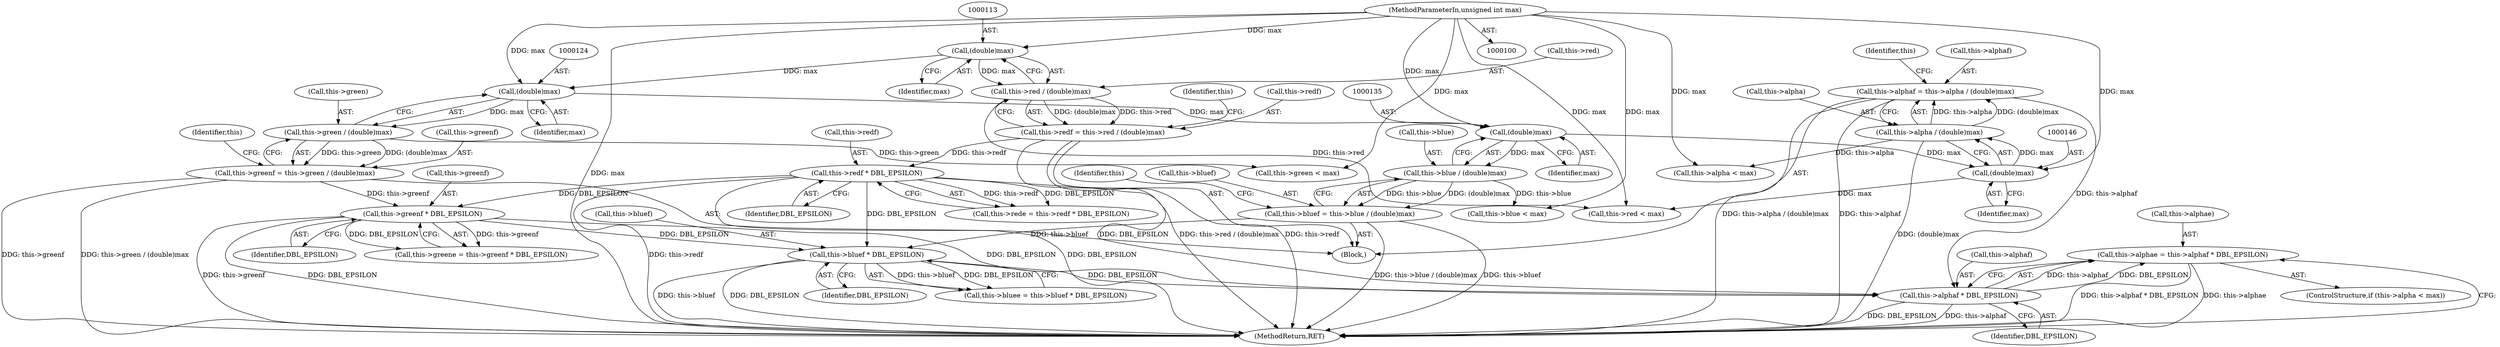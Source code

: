 digraph "1_Android_9d4853418ab2f754c2b63e091c29c5529b8b86ca_52@integer" {
"1000217" [label="(Call,this->alphae = this->alphaf * DBL_EPSILON)"];
"1000221" [label="(Call,this->alphaf * DBL_EPSILON)"];
"1000137" [label="(Call,this->alphaf = this->alpha / (double)max)"];
"1000141" [label="(Call,this->alpha / (double)max)"];
"1000145" [label="(Call,(double)max)"];
"1000134" [label="(Call,(double)max)"];
"1000123" [label="(Call,(double)max)"];
"1000112" [label="(Call,(double)max)"];
"1000102" [label="(MethodParameterIn,unsigned int max)"];
"1000158" [label="(Call,this->redf * DBL_EPSILON)"];
"1000104" [label="(Call,this->redf = this->red / (double)max)"];
"1000108" [label="(Call,this->red / (double)max)"];
"1000179" [label="(Call,this->greenf * DBL_EPSILON)"];
"1000115" [label="(Call,this->greenf = this->green / (double)max)"];
"1000119" [label="(Call,this->green / (double)max)"];
"1000200" [label="(Call,this->bluef * DBL_EPSILON)"];
"1000126" [label="(Call,this->bluef = this->blue / (double)max)"];
"1000130" [label="(Call,this->blue / (double)max)"];
"1000104" [label="(Call,this->redf = this->red / (double)max)"];
"1000125" [label="(Identifier,max)"];
"1000218" [label="(Call,this->alphae)"];
"1000154" [label="(Call,this->rede = this->redf * DBL_EPSILON)"];
"1000117" [label="(Identifier,this)"];
"1000116" [label="(Call,this->greenf)"];
"1000109" [label="(Call,this->red)"];
"1000159" [label="(Call,this->redf)"];
"1000170" [label="(Call,this->green < max)"];
"1000102" [label="(MethodParameterIn,unsigned int max)"];
"1000136" [label="(Identifier,max)"];
"1000128" [label="(Identifier,this)"];
"1000147" [label="(Identifier,max)"];
"1000139" [label="(Identifier,this)"];
"1000142" [label="(Call,this->alpha)"];
"1000112" [label="(Call,(double)max)"];
"1000179" [label="(Call,this->greenf * DBL_EPSILON)"];
"1000103" [label="(Block,)"];
"1000138" [label="(Call,this->alphaf)"];
"1000145" [label="(Call,(double)max)"];
"1000130" [label="(Call,this->blue / (double)max)"];
"1000127" [label="(Call,this->bluef)"];
"1000119" [label="(Call,this->green / (double)max)"];
"1000217" [label="(Call,this->alphae = this->alphaf * DBL_EPSILON)"];
"1000183" [label="(Identifier,DBL_EPSILON)"];
"1000151" [label="(Identifier,this)"];
"1000212" [label="(Call,this->alpha < max)"];
"1000204" [label="(Identifier,DBL_EPSILON)"];
"1000137" [label="(Call,this->alphaf = this->alpha / (double)max)"];
"1000114" [label="(Identifier,max)"];
"1000201" [label="(Call,this->bluef)"];
"1000149" [label="(Call,this->red < max)"];
"1000175" [label="(Call,this->greene = this->greenf * DBL_EPSILON)"];
"1000196" [label="(Call,this->bluee = this->bluef * DBL_EPSILON)"];
"1000222" [label="(Call,this->alphaf)"];
"1000158" [label="(Call,this->redf * DBL_EPSILON)"];
"1000105" [label="(Call,this->redf)"];
"1000225" [label="(Identifier,DBL_EPSILON)"];
"1000162" [label="(Identifier,DBL_EPSILON)"];
"1000131" [label="(Call,this->blue)"];
"1000221" [label="(Call,this->alphaf * DBL_EPSILON)"];
"1000191" [label="(Call,this->blue < max)"];
"1000200" [label="(Call,this->bluef * DBL_EPSILON)"];
"1000108" [label="(Call,this->red / (double)max)"];
"1000120" [label="(Call,this->green)"];
"1000141" [label="(Call,this->alpha / (double)max)"];
"1000123" [label="(Call,(double)max)"];
"1000180" [label="(Call,this->greenf)"];
"1000232" [label="(MethodReturn,RET)"];
"1000211" [label="(ControlStructure,if (this->alpha < max))"];
"1000134" [label="(Call,(double)max)"];
"1000115" [label="(Call,this->greenf = this->green / (double)max)"];
"1000126" [label="(Call,this->bluef = this->blue / (double)max)"];
"1000217" -> "1000211"  [label="AST: "];
"1000217" -> "1000221"  [label="CFG: "];
"1000218" -> "1000217"  [label="AST: "];
"1000221" -> "1000217"  [label="AST: "];
"1000232" -> "1000217"  [label="CFG: "];
"1000217" -> "1000232"  [label="DDG: this->alphaf * DBL_EPSILON"];
"1000217" -> "1000232"  [label="DDG: this->alphae"];
"1000221" -> "1000217"  [label="DDG: this->alphaf"];
"1000221" -> "1000217"  [label="DDG: DBL_EPSILON"];
"1000221" -> "1000225"  [label="CFG: "];
"1000222" -> "1000221"  [label="AST: "];
"1000225" -> "1000221"  [label="AST: "];
"1000221" -> "1000232"  [label="DDG: DBL_EPSILON"];
"1000221" -> "1000232"  [label="DDG: this->alphaf"];
"1000137" -> "1000221"  [label="DDG: this->alphaf"];
"1000158" -> "1000221"  [label="DDG: DBL_EPSILON"];
"1000179" -> "1000221"  [label="DDG: DBL_EPSILON"];
"1000200" -> "1000221"  [label="DDG: DBL_EPSILON"];
"1000137" -> "1000103"  [label="AST: "];
"1000137" -> "1000141"  [label="CFG: "];
"1000138" -> "1000137"  [label="AST: "];
"1000141" -> "1000137"  [label="AST: "];
"1000151" -> "1000137"  [label="CFG: "];
"1000137" -> "1000232"  [label="DDG: this->alphaf"];
"1000137" -> "1000232"  [label="DDG: this->alpha / (double)max"];
"1000141" -> "1000137"  [label="DDG: this->alpha"];
"1000141" -> "1000137"  [label="DDG: (double)max"];
"1000141" -> "1000145"  [label="CFG: "];
"1000142" -> "1000141"  [label="AST: "];
"1000145" -> "1000141"  [label="AST: "];
"1000141" -> "1000232"  [label="DDG: (double)max"];
"1000145" -> "1000141"  [label="DDG: max"];
"1000141" -> "1000212"  [label="DDG: this->alpha"];
"1000145" -> "1000147"  [label="CFG: "];
"1000146" -> "1000145"  [label="AST: "];
"1000147" -> "1000145"  [label="AST: "];
"1000134" -> "1000145"  [label="DDG: max"];
"1000102" -> "1000145"  [label="DDG: max"];
"1000145" -> "1000149"  [label="DDG: max"];
"1000134" -> "1000130"  [label="AST: "];
"1000134" -> "1000136"  [label="CFG: "];
"1000135" -> "1000134"  [label="AST: "];
"1000136" -> "1000134"  [label="AST: "];
"1000130" -> "1000134"  [label="CFG: "];
"1000134" -> "1000130"  [label="DDG: max"];
"1000123" -> "1000134"  [label="DDG: max"];
"1000102" -> "1000134"  [label="DDG: max"];
"1000123" -> "1000119"  [label="AST: "];
"1000123" -> "1000125"  [label="CFG: "];
"1000124" -> "1000123"  [label="AST: "];
"1000125" -> "1000123"  [label="AST: "];
"1000119" -> "1000123"  [label="CFG: "];
"1000123" -> "1000119"  [label="DDG: max"];
"1000112" -> "1000123"  [label="DDG: max"];
"1000102" -> "1000123"  [label="DDG: max"];
"1000112" -> "1000108"  [label="AST: "];
"1000112" -> "1000114"  [label="CFG: "];
"1000113" -> "1000112"  [label="AST: "];
"1000114" -> "1000112"  [label="AST: "];
"1000108" -> "1000112"  [label="CFG: "];
"1000112" -> "1000108"  [label="DDG: max"];
"1000102" -> "1000112"  [label="DDG: max"];
"1000102" -> "1000100"  [label="AST: "];
"1000102" -> "1000232"  [label="DDG: max"];
"1000102" -> "1000149"  [label="DDG: max"];
"1000102" -> "1000170"  [label="DDG: max"];
"1000102" -> "1000191"  [label="DDG: max"];
"1000102" -> "1000212"  [label="DDG: max"];
"1000158" -> "1000154"  [label="AST: "];
"1000158" -> "1000162"  [label="CFG: "];
"1000159" -> "1000158"  [label="AST: "];
"1000162" -> "1000158"  [label="AST: "];
"1000154" -> "1000158"  [label="CFG: "];
"1000158" -> "1000232"  [label="DDG: this->redf"];
"1000158" -> "1000232"  [label="DDG: DBL_EPSILON"];
"1000158" -> "1000154"  [label="DDG: this->redf"];
"1000158" -> "1000154"  [label="DDG: DBL_EPSILON"];
"1000104" -> "1000158"  [label="DDG: this->redf"];
"1000158" -> "1000179"  [label="DDG: DBL_EPSILON"];
"1000158" -> "1000200"  [label="DDG: DBL_EPSILON"];
"1000104" -> "1000103"  [label="AST: "];
"1000104" -> "1000108"  [label="CFG: "];
"1000105" -> "1000104"  [label="AST: "];
"1000108" -> "1000104"  [label="AST: "];
"1000117" -> "1000104"  [label="CFG: "];
"1000104" -> "1000232"  [label="DDG: this->red / (double)max"];
"1000104" -> "1000232"  [label="DDG: this->redf"];
"1000108" -> "1000104"  [label="DDG: this->red"];
"1000108" -> "1000104"  [label="DDG: (double)max"];
"1000109" -> "1000108"  [label="AST: "];
"1000108" -> "1000149"  [label="DDG: this->red"];
"1000179" -> "1000175"  [label="AST: "];
"1000179" -> "1000183"  [label="CFG: "];
"1000180" -> "1000179"  [label="AST: "];
"1000183" -> "1000179"  [label="AST: "];
"1000175" -> "1000179"  [label="CFG: "];
"1000179" -> "1000232"  [label="DDG: this->greenf"];
"1000179" -> "1000232"  [label="DDG: DBL_EPSILON"];
"1000179" -> "1000175"  [label="DDG: this->greenf"];
"1000179" -> "1000175"  [label="DDG: DBL_EPSILON"];
"1000115" -> "1000179"  [label="DDG: this->greenf"];
"1000179" -> "1000200"  [label="DDG: DBL_EPSILON"];
"1000115" -> "1000103"  [label="AST: "];
"1000115" -> "1000119"  [label="CFG: "];
"1000116" -> "1000115"  [label="AST: "];
"1000119" -> "1000115"  [label="AST: "];
"1000128" -> "1000115"  [label="CFG: "];
"1000115" -> "1000232"  [label="DDG: this->green / (double)max"];
"1000115" -> "1000232"  [label="DDG: this->greenf"];
"1000119" -> "1000115"  [label="DDG: this->green"];
"1000119" -> "1000115"  [label="DDG: (double)max"];
"1000120" -> "1000119"  [label="AST: "];
"1000119" -> "1000170"  [label="DDG: this->green"];
"1000200" -> "1000196"  [label="AST: "];
"1000200" -> "1000204"  [label="CFG: "];
"1000201" -> "1000200"  [label="AST: "];
"1000204" -> "1000200"  [label="AST: "];
"1000196" -> "1000200"  [label="CFG: "];
"1000200" -> "1000232"  [label="DDG: this->bluef"];
"1000200" -> "1000232"  [label="DDG: DBL_EPSILON"];
"1000200" -> "1000196"  [label="DDG: this->bluef"];
"1000200" -> "1000196"  [label="DDG: DBL_EPSILON"];
"1000126" -> "1000200"  [label="DDG: this->bluef"];
"1000126" -> "1000103"  [label="AST: "];
"1000126" -> "1000130"  [label="CFG: "];
"1000127" -> "1000126"  [label="AST: "];
"1000130" -> "1000126"  [label="AST: "];
"1000139" -> "1000126"  [label="CFG: "];
"1000126" -> "1000232"  [label="DDG: this->blue / (double)max"];
"1000126" -> "1000232"  [label="DDG: this->bluef"];
"1000130" -> "1000126"  [label="DDG: this->blue"];
"1000130" -> "1000126"  [label="DDG: (double)max"];
"1000131" -> "1000130"  [label="AST: "];
"1000130" -> "1000191"  [label="DDG: this->blue"];
}
